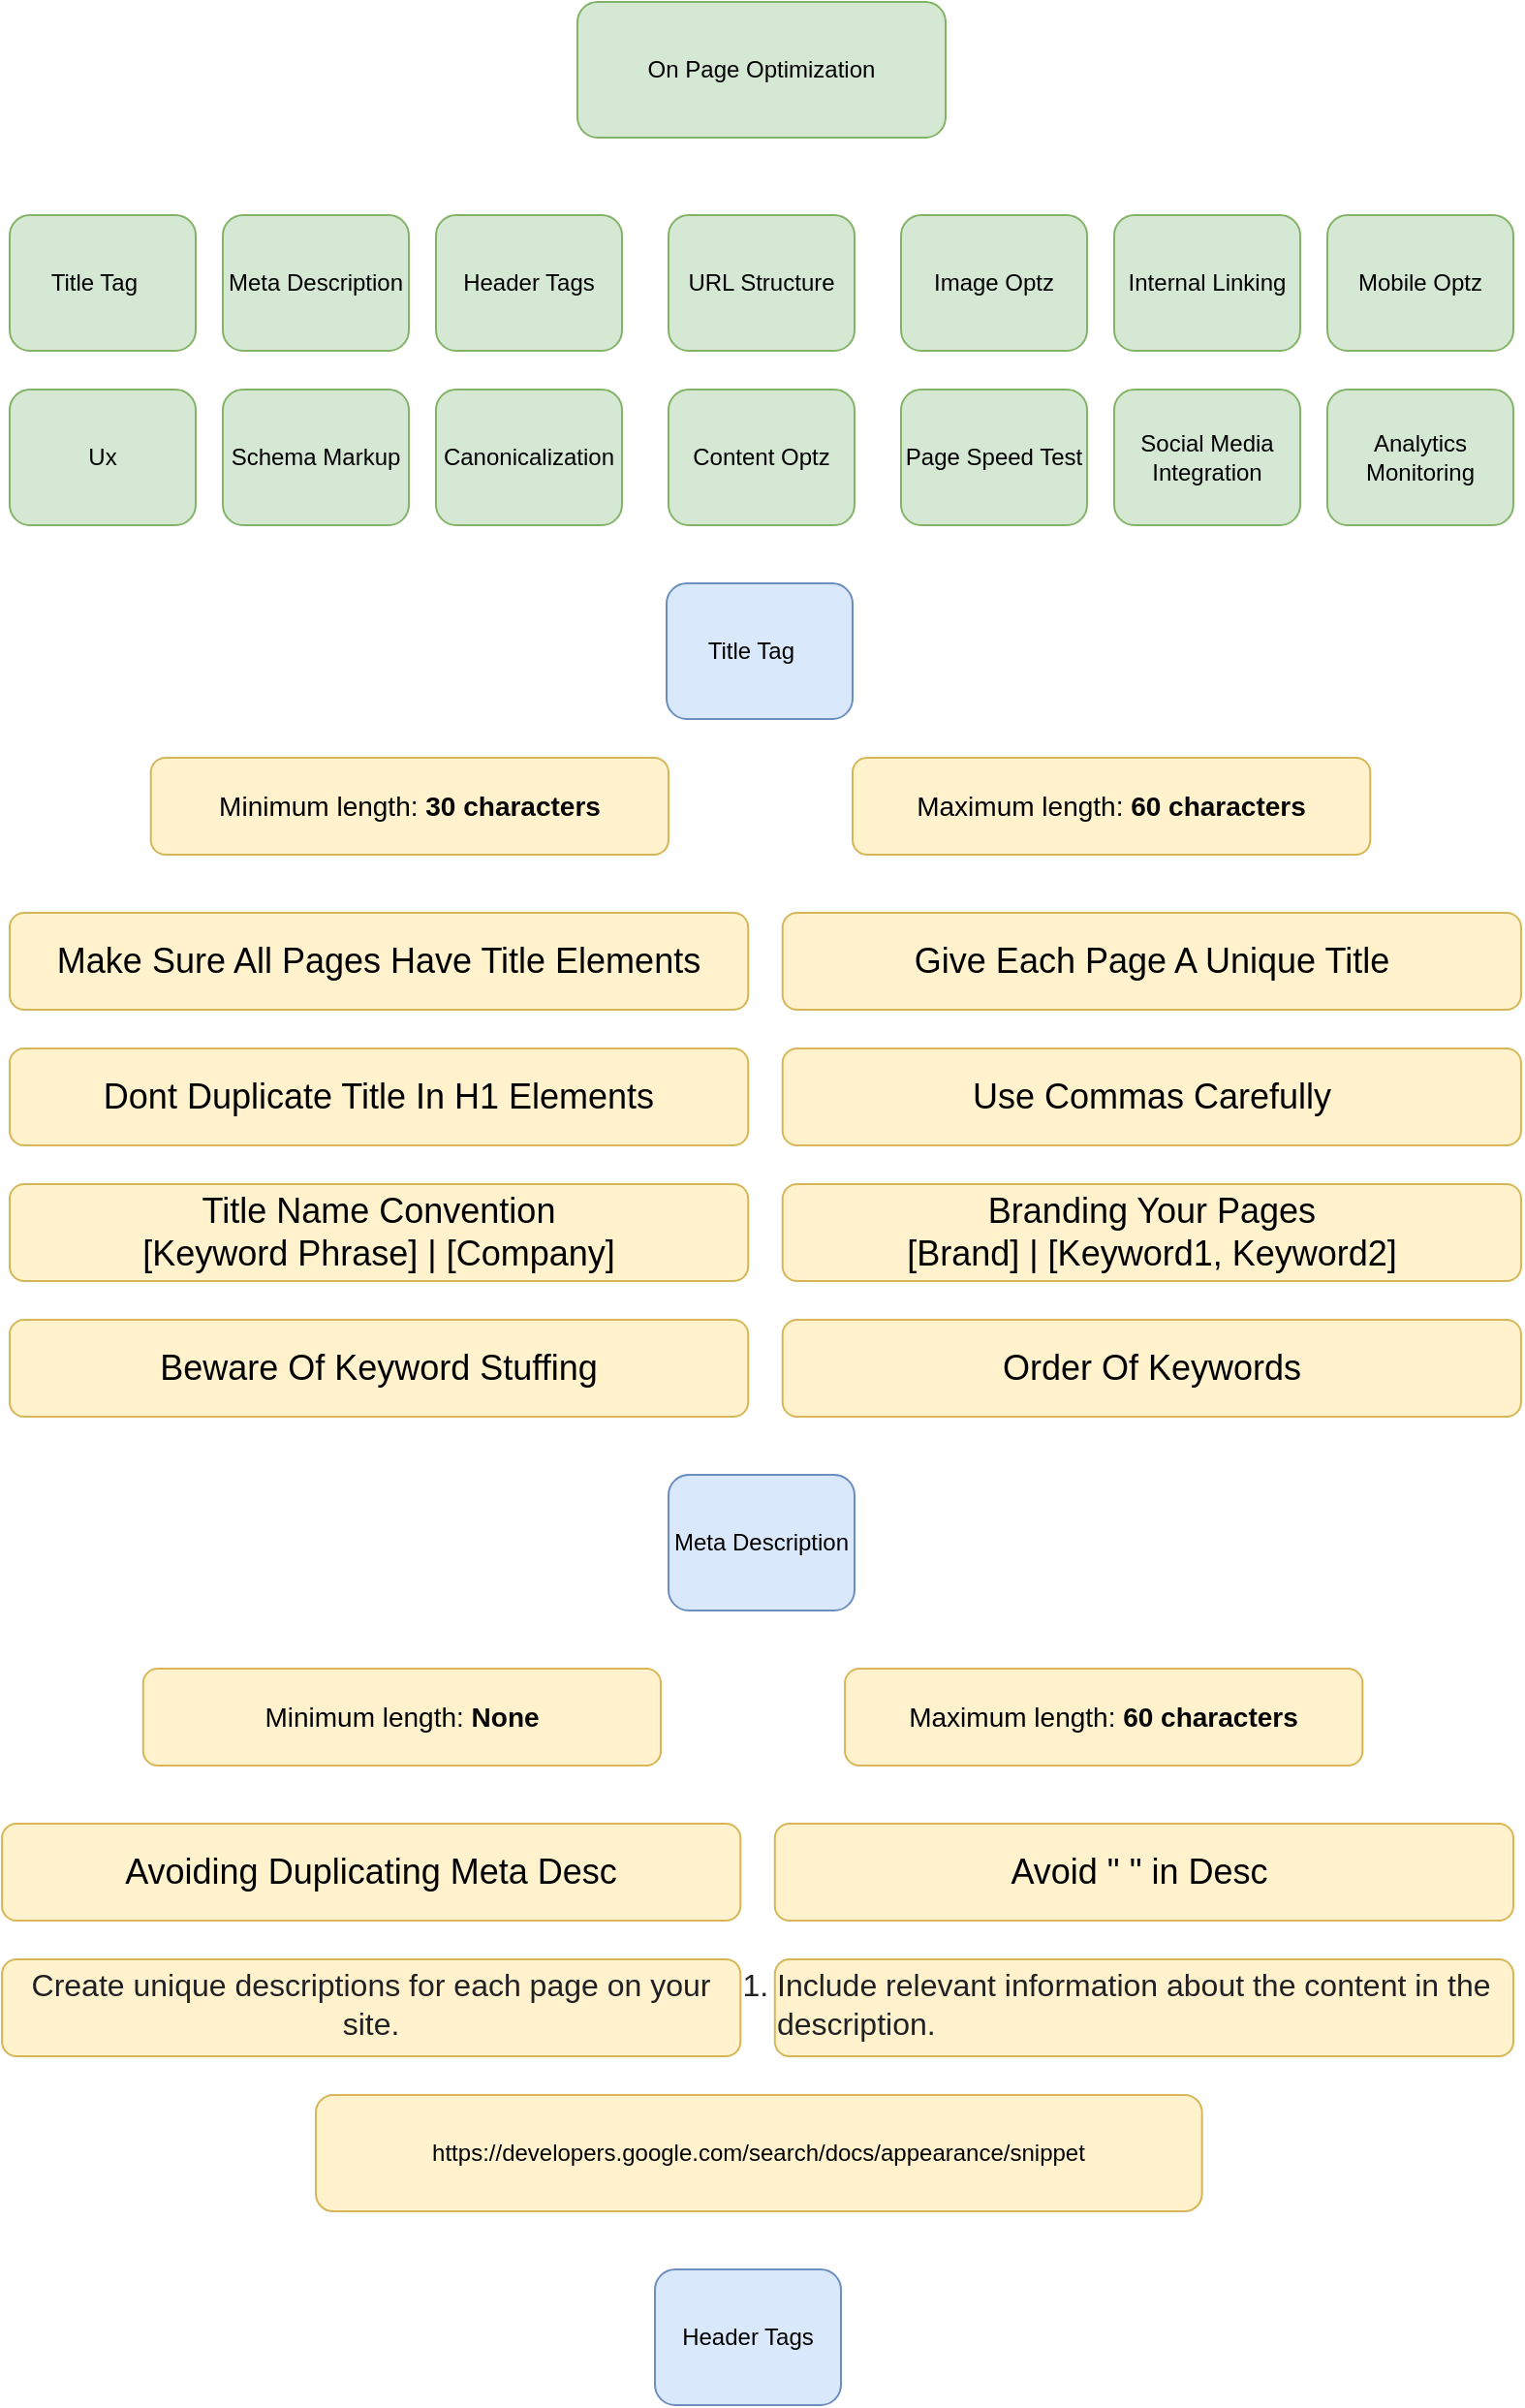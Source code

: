 <mxfile version="23.1.1" type="github">
  <diagram name="Page-1" id="WRlbqR47VIksWEznJXJG">
    <mxGraphModel dx="1194" dy="716" grid="1" gridSize="10" guides="1" tooltips="1" connect="1" arrows="1" fold="1" page="1" pageScale="1" pageWidth="827" pageHeight="1169" math="0" shadow="0">
      <root>
        <mxCell id="0" />
        <mxCell id="1" parent="0" />
        <mxCell id="sluYl3iwNmdK5kSsbETc-1" value="On Page Optimization" style="rounded=1;whiteSpace=wrap;html=1;fillColor=#d5e8d4;strokeColor=#82b366;" vertex="1" parent="1">
          <mxGeometry x="320" y="10" width="190" height="70" as="geometry" />
        </mxCell>
        <mxCell id="sluYl3iwNmdK5kSsbETc-3" value="Title Tag&lt;span style=&quot;white-space: pre;&quot;&gt;&#x9;&lt;/span&gt;" style="rounded=1;whiteSpace=wrap;html=1;fillColor=#d5e8d4;strokeColor=#82b366;" vertex="1" parent="1">
          <mxGeometry x="27" y="120" width="96" height="70" as="geometry" />
        </mxCell>
        <mxCell id="sluYl3iwNmdK5kSsbETc-4" value="Meta Description" style="rounded=1;whiteSpace=wrap;html=1;fillColor=#d5e8d4;strokeColor=#82b366;" vertex="1" parent="1">
          <mxGeometry x="137" y="120" width="96" height="70" as="geometry" />
        </mxCell>
        <mxCell id="sluYl3iwNmdK5kSsbETc-5" value="Header Tags" style="rounded=1;whiteSpace=wrap;html=1;fillColor=#d5e8d4;strokeColor=#82b366;" vertex="1" parent="1">
          <mxGeometry x="247" y="120" width="96" height="70" as="geometry" />
        </mxCell>
        <mxCell id="sluYl3iwNmdK5kSsbETc-6" value="URL Structure" style="rounded=1;whiteSpace=wrap;html=1;fillColor=#d5e8d4;strokeColor=#82b366;" vertex="1" parent="1">
          <mxGeometry x="367" y="120" width="96" height="70" as="geometry" />
        </mxCell>
        <mxCell id="sluYl3iwNmdK5kSsbETc-7" value="Image Optz" style="rounded=1;whiteSpace=wrap;html=1;fillColor=#d5e8d4;strokeColor=#82b366;" vertex="1" parent="1">
          <mxGeometry x="487" y="120" width="96" height="70" as="geometry" />
        </mxCell>
        <mxCell id="sluYl3iwNmdK5kSsbETc-8" value="Internal Linking" style="rounded=1;whiteSpace=wrap;html=1;fillColor=#d5e8d4;strokeColor=#82b366;" vertex="1" parent="1">
          <mxGeometry x="597" y="120" width="96" height="70" as="geometry" />
        </mxCell>
        <mxCell id="sluYl3iwNmdK5kSsbETc-9" value="Mobile Optz" style="rounded=1;whiteSpace=wrap;html=1;fillColor=#d5e8d4;strokeColor=#82b366;" vertex="1" parent="1">
          <mxGeometry x="707" y="120" width="96" height="70" as="geometry" />
        </mxCell>
        <mxCell id="sluYl3iwNmdK5kSsbETc-10" value="Ux" style="rounded=1;whiteSpace=wrap;html=1;fillColor=#d5e8d4;strokeColor=#82b366;" vertex="1" parent="1">
          <mxGeometry x="27" y="210" width="96" height="70" as="geometry" />
        </mxCell>
        <mxCell id="sluYl3iwNmdK5kSsbETc-11" value="Schema Markup" style="rounded=1;whiteSpace=wrap;html=1;fillColor=#d5e8d4;strokeColor=#82b366;" vertex="1" parent="1">
          <mxGeometry x="137" y="210" width="96" height="70" as="geometry" />
        </mxCell>
        <mxCell id="sluYl3iwNmdK5kSsbETc-12" value="Canonicalization" style="rounded=1;whiteSpace=wrap;html=1;fillColor=#d5e8d4;strokeColor=#82b366;" vertex="1" parent="1">
          <mxGeometry x="247" y="210" width="96" height="70" as="geometry" />
        </mxCell>
        <mxCell id="sluYl3iwNmdK5kSsbETc-13" value="Content Optz" style="rounded=1;whiteSpace=wrap;html=1;fillColor=#d5e8d4;strokeColor=#82b366;" vertex="1" parent="1">
          <mxGeometry x="367" y="210" width="96" height="70" as="geometry" />
        </mxCell>
        <mxCell id="sluYl3iwNmdK5kSsbETc-14" value="Page Speed Test" style="rounded=1;whiteSpace=wrap;html=1;fillColor=#d5e8d4;strokeColor=#82b366;" vertex="1" parent="1">
          <mxGeometry x="487" y="210" width="96" height="70" as="geometry" />
        </mxCell>
        <mxCell id="sluYl3iwNmdK5kSsbETc-15" value="Social Media&lt;br&gt;Integration" style="rounded=1;whiteSpace=wrap;html=1;fillColor=#d5e8d4;strokeColor=#82b366;" vertex="1" parent="1">
          <mxGeometry x="597" y="210" width="96" height="70" as="geometry" />
        </mxCell>
        <mxCell id="sluYl3iwNmdK5kSsbETc-16" value="Analytics Monitoring" style="rounded=1;whiteSpace=wrap;html=1;fillColor=#d5e8d4;strokeColor=#82b366;" vertex="1" parent="1">
          <mxGeometry x="707" y="210" width="96" height="70" as="geometry" />
        </mxCell>
        <mxCell id="sluYl3iwNmdK5kSsbETc-17" value="Title Tag&lt;span style=&quot;white-space: pre;&quot;&gt;&#x9;&lt;/span&gt;" style="rounded=1;whiteSpace=wrap;html=1;fillColor=#dae8fc;strokeColor=#6c8ebf;" vertex="1" parent="1">
          <mxGeometry x="366" y="310" width="96" height="70" as="geometry" />
        </mxCell>
        <mxCell id="sluYl3iwNmdK5kSsbETc-21" value="&lt;font style=&quot;font-size: 14px;&quot;&gt;Minimum length:&amp;nbsp;&lt;span style=&quot;border-color: var(--border-color); box-sizing: border-box; font-weight: 700; color: rgb(6, 6, 6); font-family: Visuelt, sans-serif; text-align: left;&quot;&gt;30 characters&lt;/span&gt;&lt;/font&gt;" style="rounded=1;whiteSpace=wrap;html=1;fillColor=#fff2cc;strokeColor=#d6b656;" vertex="1" parent="1">
          <mxGeometry x="99.86" y="400" width="267.14" height="50" as="geometry" />
        </mxCell>
        <mxCell id="sluYl3iwNmdK5kSsbETc-24" value="&lt;font style=&quot;font-size: 18px;&quot;&gt;Make Sure All Pages Have Title Elements&lt;/font&gt;" style="rounded=1;whiteSpace=wrap;html=1;fillColor=#fff2cc;strokeColor=#d6b656;" vertex="1" parent="1">
          <mxGeometry x="27" y="480" width="381.11" height="50" as="geometry" />
        </mxCell>
        <mxCell id="sluYl3iwNmdK5kSsbETc-26" value="&lt;font style=&quot;font-size: 18px;&quot;&gt;Give Each Page A Unique Title&lt;/font&gt;" style="rounded=1;whiteSpace=wrap;html=1;fillColor=#fff2cc;strokeColor=#d6b656;" vertex="1" parent="1">
          <mxGeometry x="425.86" y="480" width="381.11" height="50" as="geometry" />
        </mxCell>
        <mxCell id="sluYl3iwNmdK5kSsbETc-27" value="&lt;font style=&quot;font-size: 14px;&quot;&gt;Maximum length:&amp;nbsp;&lt;span style=&quot;border-color: var(--border-color); box-sizing: border-box; font-weight: 700; color: rgb(6, 6, 6); font-family: Visuelt, sans-serif; text-align: left;&quot;&gt;60 characters&lt;/span&gt;&lt;/font&gt;" style="rounded=1;whiteSpace=wrap;html=1;fillColor=#fff2cc;strokeColor=#d6b656;" vertex="1" parent="1">
          <mxGeometry x="462" y="400" width="267.14" height="50" as="geometry" />
        </mxCell>
        <mxCell id="sluYl3iwNmdK5kSsbETc-35" value="&lt;font style=&quot;font-size: 18px;&quot;&gt;Dont Duplicate Title In H1 Elements&lt;/font&gt;" style="rounded=1;whiteSpace=wrap;html=1;fillColor=#fff2cc;strokeColor=#d6b656;" vertex="1" parent="1">
          <mxGeometry x="27" y="550" width="381.11" height="50" as="geometry" />
        </mxCell>
        <mxCell id="sluYl3iwNmdK5kSsbETc-36" value="&lt;font style=&quot;font-size: 18px;&quot;&gt;Use Commas Carefully&lt;/font&gt;" style="rounded=1;whiteSpace=wrap;html=1;fillColor=#fff2cc;strokeColor=#d6b656;" vertex="1" parent="1">
          <mxGeometry x="425.86" y="550" width="381.11" height="50" as="geometry" />
        </mxCell>
        <mxCell id="sluYl3iwNmdK5kSsbETc-37" value="&lt;font style=&quot;font-size: 18px;&quot;&gt;Title Name Convention&lt;br&gt;[Keyword Phrase] | [Company]&lt;br&gt;&lt;/font&gt;" style="rounded=1;whiteSpace=wrap;html=1;fillColor=#fff2cc;strokeColor=#d6b656;" vertex="1" parent="1">
          <mxGeometry x="27" y="620" width="381.11" height="50" as="geometry" />
        </mxCell>
        <mxCell id="sluYl3iwNmdK5kSsbETc-38" value="&lt;font style=&quot;font-size: 18px;&quot;&gt;Branding Your Pages&lt;br&gt;[Brand] | [Keyword1, Keyword2]&lt;br&gt;&lt;/font&gt;" style="rounded=1;whiteSpace=wrap;html=1;fillColor=#fff2cc;strokeColor=#d6b656;" vertex="1" parent="1">
          <mxGeometry x="425.86" y="620" width="381.11" height="50" as="geometry" />
        </mxCell>
        <mxCell id="sluYl3iwNmdK5kSsbETc-39" value="&lt;font style=&quot;font-size: 18px;&quot;&gt;Beware Of Keyword Stuffing&lt;br&gt;&lt;/font&gt;" style="rounded=1;whiteSpace=wrap;html=1;fillColor=#fff2cc;strokeColor=#d6b656;" vertex="1" parent="1">
          <mxGeometry x="27" y="690" width="381.11" height="50" as="geometry" />
        </mxCell>
        <mxCell id="sluYl3iwNmdK5kSsbETc-40" value="&lt;font style=&quot;font-size: 18px;&quot;&gt;Order Of Keywords&lt;br&gt;&lt;/font&gt;" style="rounded=1;whiteSpace=wrap;html=1;fillColor=#fff2cc;strokeColor=#d6b656;" vertex="1" parent="1">
          <mxGeometry x="425.86" y="690" width="381.11" height="50" as="geometry" />
        </mxCell>
        <mxCell id="sluYl3iwNmdK5kSsbETc-41" value="Meta Description" style="rounded=1;whiteSpace=wrap;html=1;fillColor=#dae8fc;strokeColor=#6c8ebf;" vertex="1" parent="1">
          <mxGeometry x="367" y="770" width="96" height="70" as="geometry" />
        </mxCell>
        <mxCell id="sluYl3iwNmdK5kSsbETc-42" value="&lt;div style=&quot;text-align: left;&quot;&gt;&lt;span style=&quot;font-size: 14px; background-color: initial;&quot;&gt;Minimum length: &lt;font face=&quot;Visuelt, sans-serif&quot; color=&quot;#060606&quot;&gt;&lt;b&gt;None&lt;/b&gt;&lt;/font&gt;&lt;/span&gt;&lt;/div&gt;" style="rounded=1;whiteSpace=wrap;html=1;fillColor=#fff2cc;strokeColor=#d6b656;" vertex="1" parent="1">
          <mxGeometry x="95.89" y="870" width="267.14" height="50" as="geometry" />
        </mxCell>
        <mxCell id="sluYl3iwNmdK5kSsbETc-43" value="&lt;font style=&quot;font-size: 18px;&quot;&gt;Avoiding Duplicating Meta Desc&lt;/font&gt;" style="rounded=1;whiteSpace=wrap;html=1;fillColor=#fff2cc;strokeColor=#d6b656;" vertex="1" parent="1">
          <mxGeometry x="23.03" y="950" width="381.11" height="50" as="geometry" />
        </mxCell>
        <mxCell id="sluYl3iwNmdK5kSsbETc-44" value="&lt;font style=&quot;font-size: 18px;&quot;&gt;Avoid &quot; &quot; in Desc&amp;nbsp;&lt;/font&gt;" style="rounded=1;whiteSpace=wrap;html=1;fillColor=#fff2cc;strokeColor=#d6b656;" vertex="1" parent="1">
          <mxGeometry x="421.89" y="950" width="381.11" height="50" as="geometry" />
        </mxCell>
        <mxCell id="sluYl3iwNmdK5kSsbETc-45" value="&lt;font style=&quot;font-size: 14px;&quot;&gt;Maximum length:&amp;nbsp;&lt;span style=&quot;border-color: var(--border-color); box-sizing: border-box; font-weight: 700; color: rgb(6, 6, 6); font-family: Visuelt, sans-serif; text-align: left;&quot;&gt;60 characters&lt;/span&gt;&lt;/font&gt;" style="rounded=1;whiteSpace=wrap;html=1;fillColor=#fff2cc;strokeColor=#d6b656;" vertex="1" parent="1">
          <mxGeometry x="458.03" y="870" width="267.14" height="50" as="geometry" />
        </mxCell>
        <mxCell id="sluYl3iwNmdK5kSsbETc-46" value="&lt;ol style=&quot;margin: 0px; padding: 0px; color: rgb(32, 33, 36); font-family: &amp;quot;Google Sans&amp;quot;, arial, sans-serif; font-size: 16px;&quot; class=&quot;X5LH0c&quot;&gt;&lt;li style=&quot;margin: 0px 0px 4px; padding: 0px; list-style: inherit;&quot; class=&quot;TrT0Xe&quot;&gt;Create unique descriptions for each page on your site.&lt;/li&gt;&lt;/ol&gt;" style="rounded=1;whiteSpace=wrap;html=1;fillColor=#fff2cc;strokeColor=#d6b656;align=center;" vertex="1" parent="1">
          <mxGeometry x="23.03" y="1020" width="381.11" height="50" as="geometry" />
        </mxCell>
        <mxCell id="sluYl3iwNmdK5kSsbETc-47" value="&lt;ol style=&quot;margin: 0px; padding: 0px; color: rgb(32, 33, 36); font-family: &amp;quot;Google Sans&amp;quot;, arial, sans-serif; font-size: 16px; text-align: start;&quot; class=&quot;X5LH0c&quot;&gt;&lt;li style=&quot;margin: 0px 0px 4px; padding: 0px; list-style: inherit;&quot; class=&quot;TrT0Xe&quot;&gt;Include relevant information about the content in the description.&lt;/li&gt;&lt;/ol&gt;" style="rounded=1;whiteSpace=wrap;html=1;fillColor=#fff2cc;strokeColor=#d6b656;" vertex="1" parent="1">
          <mxGeometry x="421.89" y="1020" width="381.11" height="50" as="geometry" />
        </mxCell>
        <mxCell id="sluYl3iwNmdK5kSsbETc-52" value="https://developers.google.com/search/docs/appearance/snippet" style="rounded=1;whiteSpace=wrap;html=1;fillColor=#fff2cc;strokeColor=#d6b656;" vertex="1" parent="1">
          <mxGeometry x="185" y="1090" width="457.33" height="60" as="geometry" />
        </mxCell>
        <mxCell id="sluYl3iwNmdK5kSsbETc-53" value="Header Tags" style="rounded=1;whiteSpace=wrap;html=1;fillColor=#dae8fc;strokeColor=#6c8ebf;" vertex="1" parent="1">
          <mxGeometry x="360" y="1180" width="96" height="70" as="geometry" />
        </mxCell>
      </root>
    </mxGraphModel>
  </diagram>
</mxfile>
